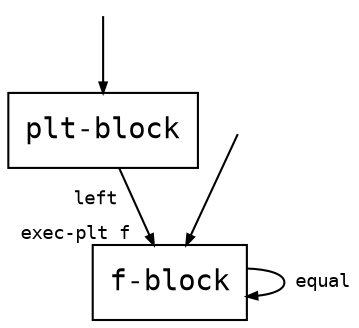 digraph G {
    edge [ arrowsize = 0.5, fontname = mono, fontsize = 9 ]
    node [ fontname = mono, shape = rect ]
    plt [ label = "plt-block" ]
    f   [ label = "f-block" ]
    plt -> f [ taillabel = "\nleft", headlabel = "exec-plt f  " ]
    f   -> f [ label = " equal" ]
    subgraph in {
        node [ style = invis, shape = point ]
        in_plt -> plt
        in_f -> f
        in_plt -> in_f [ style = invis, constraint = false ]
    }
}

